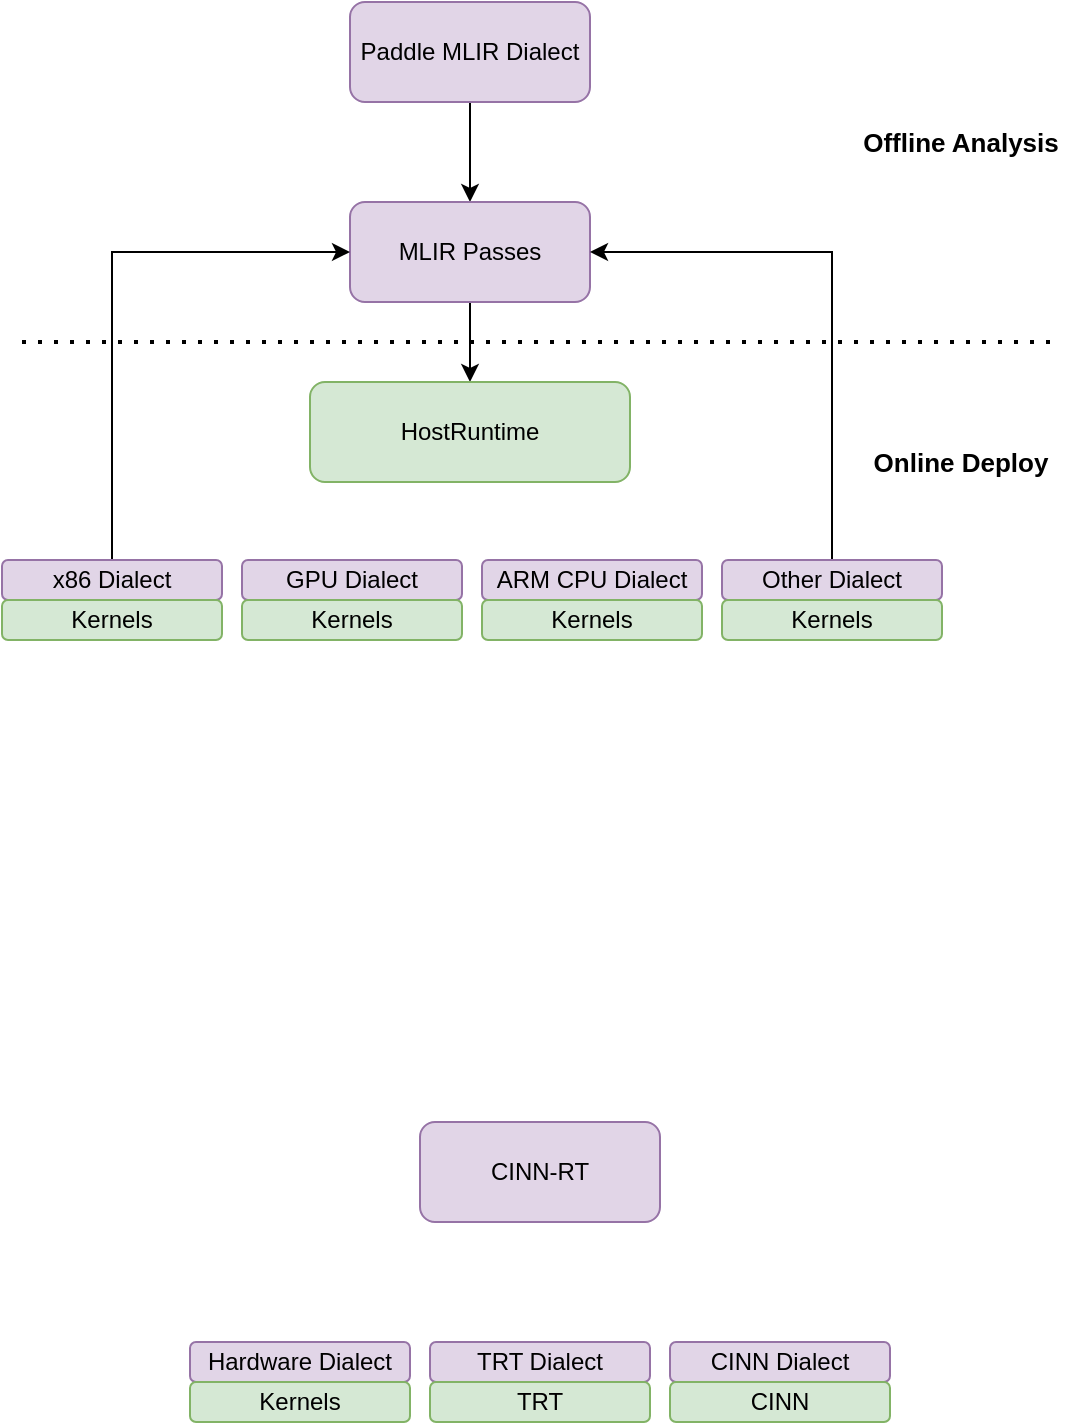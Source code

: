 <mxfile version="15.5.7" type="github">
  <diagram id="OK6-vwCXTCh-dlWnl3EN" name="Page-1">
    <mxGraphModel dx="1298" dy="841" grid="1" gridSize="10" guides="1" tooltips="1" connect="1" arrows="1" fold="1" page="1" pageScale="1" pageWidth="850" pageHeight="1100" math="0" shadow="0">
      <root>
        <mxCell id="0" />
        <mxCell id="1" parent="0" />
        <mxCell id="GctJTzEbkkCPuwblg5-j-24" style="edgeStyle=orthogonalEdgeStyle;rounded=0;orthogonalLoop=1;jettySize=auto;html=1;exitX=0.5;exitY=1;exitDx=0;exitDy=0;entryX=0.5;entryY=0;entryDx=0;entryDy=0;" edge="1" parent="1" source="GctJTzEbkkCPuwblg5-j-1" target="GctJTzEbkkCPuwblg5-j-2">
          <mxGeometry relative="1" as="geometry" />
        </mxCell>
        <mxCell id="GctJTzEbkkCPuwblg5-j-1" value="Paddle MLIR Dialect" style="rounded=1;whiteSpace=wrap;html=1;fillColor=#e1d5e7;strokeColor=#9673a6;" vertex="1" parent="1">
          <mxGeometry x="330" y="110" width="120" height="50" as="geometry" />
        </mxCell>
        <mxCell id="GctJTzEbkkCPuwblg5-j-25" style="edgeStyle=orthogonalEdgeStyle;rounded=0;orthogonalLoop=1;jettySize=auto;html=1;exitX=0.5;exitY=1;exitDx=0;exitDy=0;entryX=0.5;entryY=0;entryDx=0;entryDy=0;" edge="1" parent="1" source="GctJTzEbkkCPuwblg5-j-2" target="GctJTzEbkkCPuwblg5-j-3">
          <mxGeometry relative="1" as="geometry" />
        </mxCell>
        <mxCell id="GctJTzEbkkCPuwblg5-j-2" value="MLIR Passes" style="rounded=1;whiteSpace=wrap;html=1;fillColor=#e1d5e7;strokeColor=#9673a6;" vertex="1" parent="1">
          <mxGeometry x="330" y="210" width="120" height="50" as="geometry" />
        </mxCell>
        <mxCell id="GctJTzEbkkCPuwblg5-j-3" value="HostRuntime" style="rounded=1;whiteSpace=wrap;html=1;fillColor=#d5e8d4;strokeColor=#82b366;" vertex="1" parent="1">
          <mxGeometry x="310" y="300" width="160" height="50" as="geometry" />
        </mxCell>
        <mxCell id="GctJTzEbkkCPuwblg5-j-22" style="edgeStyle=orthogonalEdgeStyle;rounded=0;orthogonalLoop=1;jettySize=auto;html=1;exitX=0.5;exitY=0;exitDx=0;exitDy=0;entryX=0;entryY=0.5;entryDx=0;entryDy=0;" edge="1" parent="1" source="GctJTzEbkkCPuwblg5-j-4" target="GctJTzEbkkCPuwblg5-j-2">
          <mxGeometry relative="1" as="geometry" />
        </mxCell>
        <mxCell id="GctJTzEbkkCPuwblg5-j-23" style="edgeStyle=orthogonalEdgeStyle;rounded=0;orthogonalLoop=1;jettySize=auto;html=1;exitX=0.5;exitY=0;exitDx=0;exitDy=0;entryX=1;entryY=0.5;entryDx=0;entryDy=0;" edge="1" parent="1" source="GctJTzEbkkCPuwblg5-j-19" target="GctJTzEbkkCPuwblg5-j-2">
          <mxGeometry relative="1" as="geometry" />
        </mxCell>
        <mxCell id="GctJTzEbkkCPuwblg5-j-28" value="" style="endArrow=none;dashed=1;html=1;dashPattern=1 3;strokeWidth=2;rounded=0;" edge="1" parent="1">
          <mxGeometry width="50" height="50" relative="1" as="geometry">
            <mxPoint x="680" y="280" as="sourcePoint" />
            <mxPoint x="160" y="280" as="targetPoint" />
          </mxGeometry>
        </mxCell>
        <mxCell id="GctJTzEbkkCPuwblg5-j-29" value="&lt;b&gt;&lt;font style=&quot;font-size: 13px&quot;&gt;Offline Analysis&lt;/font&gt;&lt;/b&gt;" style="text;html=1;align=center;verticalAlign=middle;resizable=0;points=[];autosize=1;strokeColor=none;fillColor=none;" vertex="1" parent="1">
          <mxGeometry x="580" y="170" width="110" height="20" as="geometry" />
        </mxCell>
        <mxCell id="GctJTzEbkkCPuwblg5-j-30" value="&lt;font style=&quot;font-size: 13px&quot;&gt;&lt;b&gt;Online Deploy&lt;/b&gt;&lt;/font&gt;" style="text;html=1;align=center;verticalAlign=middle;resizable=0;points=[];autosize=1;strokeColor=none;fillColor=none;" vertex="1" parent="1">
          <mxGeometry x="585" y="330" width="100" height="20" as="geometry" />
        </mxCell>
        <mxCell id="GctJTzEbkkCPuwblg5-j-31" value="" style="group" vertex="1" connectable="0" parent="1">
          <mxGeometry x="156" y="389" width="470" height="40" as="geometry" />
        </mxCell>
        <mxCell id="GctJTzEbkkCPuwblg5-j-8" value="" style="group" vertex="1" connectable="0" parent="GctJTzEbkkCPuwblg5-j-31">
          <mxGeometry width="110" height="40" as="geometry" />
        </mxCell>
        <mxCell id="GctJTzEbkkCPuwblg5-j-4" value="x86 Dialect" style="rounded=1;whiteSpace=wrap;html=1;fillColor=#e1d5e7;strokeColor=#9673a6;" vertex="1" parent="GctJTzEbkkCPuwblg5-j-8">
          <mxGeometry width="110" height="20" as="geometry" />
        </mxCell>
        <mxCell id="GctJTzEbkkCPuwblg5-j-5" value="Kernels" style="rounded=1;whiteSpace=wrap;html=1;fillColor=#d5e8d4;strokeColor=#82b366;" vertex="1" parent="GctJTzEbkkCPuwblg5-j-8">
          <mxGeometry y="20" width="110" height="20" as="geometry" />
        </mxCell>
        <mxCell id="GctJTzEbkkCPuwblg5-j-9" value="" style="group" vertex="1" connectable="0" parent="GctJTzEbkkCPuwblg5-j-31">
          <mxGeometry x="120" width="110" height="40" as="geometry" />
        </mxCell>
        <mxCell id="GctJTzEbkkCPuwblg5-j-6" value="GPU Dialect" style="rounded=1;whiteSpace=wrap;html=1;fillColor=#e1d5e7;strokeColor=#9673a6;" vertex="1" parent="GctJTzEbkkCPuwblg5-j-9">
          <mxGeometry width="110" height="20" as="geometry" />
        </mxCell>
        <mxCell id="GctJTzEbkkCPuwblg5-j-7" value="Kernels" style="rounded=1;whiteSpace=wrap;html=1;fillColor=#d5e8d4;strokeColor=#82b366;" vertex="1" parent="GctJTzEbkkCPuwblg5-j-9">
          <mxGeometry y="20" width="110" height="20" as="geometry" />
        </mxCell>
        <mxCell id="GctJTzEbkkCPuwblg5-j-10" value="" style="group" vertex="1" connectable="0" parent="GctJTzEbkkCPuwblg5-j-31">
          <mxGeometry x="240" width="110" height="40" as="geometry" />
        </mxCell>
        <mxCell id="GctJTzEbkkCPuwblg5-j-11" value="ARM CPU Dialect" style="rounded=1;whiteSpace=wrap;html=1;fillColor=#e1d5e7;strokeColor=#9673a6;" vertex="1" parent="GctJTzEbkkCPuwblg5-j-10">
          <mxGeometry width="110" height="20" as="geometry" />
        </mxCell>
        <mxCell id="GctJTzEbkkCPuwblg5-j-12" value="Kernels" style="rounded=1;whiteSpace=wrap;html=1;fillColor=#d5e8d4;strokeColor=#82b366;" vertex="1" parent="GctJTzEbkkCPuwblg5-j-10">
          <mxGeometry y="20" width="110" height="20" as="geometry" />
        </mxCell>
        <mxCell id="GctJTzEbkkCPuwblg5-j-18" value="" style="group" vertex="1" connectable="0" parent="GctJTzEbkkCPuwblg5-j-31">
          <mxGeometry x="360" width="110" height="40" as="geometry" />
        </mxCell>
        <mxCell id="GctJTzEbkkCPuwblg5-j-19" value="Other Dialect" style="rounded=1;whiteSpace=wrap;html=1;fillColor=#e1d5e7;strokeColor=#9673a6;" vertex="1" parent="GctJTzEbkkCPuwblg5-j-18">
          <mxGeometry width="110" height="20" as="geometry" />
        </mxCell>
        <mxCell id="GctJTzEbkkCPuwblg5-j-20" value="Kernels" style="rounded=1;whiteSpace=wrap;html=1;fillColor=#d5e8d4;strokeColor=#82b366;" vertex="1" parent="GctJTzEbkkCPuwblg5-j-18">
          <mxGeometry y="20" width="110" height="20" as="geometry" />
        </mxCell>
        <mxCell id="GctJTzEbkkCPuwblg5-j-33" value="CINN-RT" style="rounded=1;whiteSpace=wrap;html=1;fillColor=#e1d5e7;strokeColor=#9673a6;" vertex="1" parent="1">
          <mxGeometry x="365" y="670" width="120" height="50" as="geometry" />
        </mxCell>
        <mxCell id="GctJTzEbkkCPuwblg5-j-35" value="" style="group" vertex="1" connectable="0" parent="1">
          <mxGeometry x="250" y="780" width="110" height="40" as="geometry" />
        </mxCell>
        <mxCell id="GctJTzEbkkCPuwblg5-j-36" value="Hardware Dialect" style="rounded=1;whiteSpace=wrap;html=1;fillColor=#e1d5e7;strokeColor=#9673a6;" vertex="1" parent="GctJTzEbkkCPuwblg5-j-35">
          <mxGeometry width="110" height="20" as="geometry" />
        </mxCell>
        <mxCell id="GctJTzEbkkCPuwblg5-j-37" value="Kernels" style="rounded=1;whiteSpace=wrap;html=1;fillColor=#d5e8d4;strokeColor=#82b366;" vertex="1" parent="GctJTzEbkkCPuwblg5-j-35">
          <mxGeometry y="20" width="110" height="20" as="geometry" />
        </mxCell>
        <mxCell id="GctJTzEbkkCPuwblg5-j-40" value="" style="group" vertex="1" connectable="0" parent="1">
          <mxGeometry x="370" y="780" width="110" height="40" as="geometry" />
        </mxCell>
        <mxCell id="GctJTzEbkkCPuwblg5-j-41" value="TRT Dialect" style="rounded=1;whiteSpace=wrap;html=1;fillColor=#e1d5e7;strokeColor=#9673a6;" vertex="1" parent="GctJTzEbkkCPuwblg5-j-40">
          <mxGeometry width="110" height="20" as="geometry" />
        </mxCell>
        <mxCell id="GctJTzEbkkCPuwblg5-j-42" value="TRT" style="rounded=1;whiteSpace=wrap;html=1;fillColor=#d5e8d4;strokeColor=#82b366;" vertex="1" parent="GctJTzEbkkCPuwblg5-j-40">
          <mxGeometry y="20" width="110" height="20" as="geometry" />
        </mxCell>
        <mxCell id="GctJTzEbkkCPuwblg5-j-43" value="" style="group" vertex="1" connectable="0" parent="1">
          <mxGeometry x="490" y="780" width="110" height="40" as="geometry" />
        </mxCell>
        <mxCell id="GctJTzEbkkCPuwblg5-j-44" value="CINN Dialect" style="rounded=1;whiteSpace=wrap;html=1;fillColor=#e1d5e7;strokeColor=#9673a6;" vertex="1" parent="GctJTzEbkkCPuwblg5-j-43">
          <mxGeometry width="110" height="20" as="geometry" />
        </mxCell>
        <mxCell id="GctJTzEbkkCPuwblg5-j-45" value="CINN" style="rounded=1;whiteSpace=wrap;html=1;fillColor=#d5e8d4;strokeColor=#82b366;" vertex="1" parent="GctJTzEbkkCPuwblg5-j-43">
          <mxGeometry y="20" width="110" height="20" as="geometry" />
        </mxCell>
      </root>
    </mxGraphModel>
  </diagram>
</mxfile>
